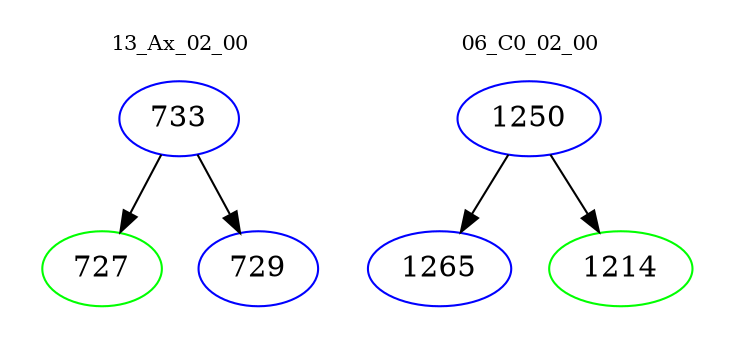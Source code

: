 digraph{
subgraph cluster_0 {
color = white
label = "13_Ax_02_00";
fontsize=10;
T0_733 [label="733", color="blue"]
T0_733 -> T0_727 [color="black"]
T0_727 [label="727", color="green"]
T0_733 -> T0_729 [color="black"]
T0_729 [label="729", color="blue"]
}
subgraph cluster_1 {
color = white
label = "06_C0_02_00";
fontsize=10;
T1_1250 [label="1250", color="blue"]
T1_1250 -> T1_1265 [color="black"]
T1_1265 [label="1265", color="blue"]
T1_1250 -> T1_1214 [color="black"]
T1_1214 [label="1214", color="green"]
}
}
